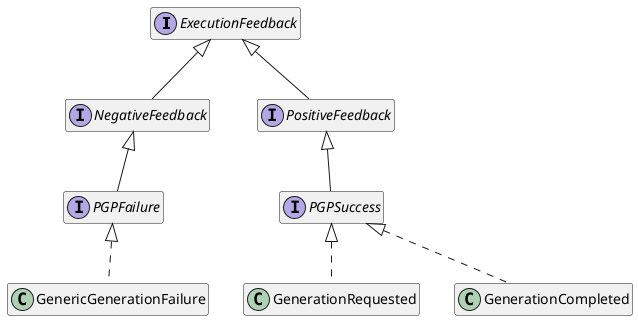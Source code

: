 @startuml
hide empty members

interface ExecutionFeedback

interface NegativeFeedback extends ExecutionFeedback

interface PositiveFeedback extends ExecutionFeedback

interface PGPFailure extends NegativeFeedback

class GenericGenerationFailure implements PGPFailure

interface PGPSuccess extends PositiveFeedback

class GenerationRequested implements PGPSuccess

class GenerationCompleted implements PGPSuccess
@enduml